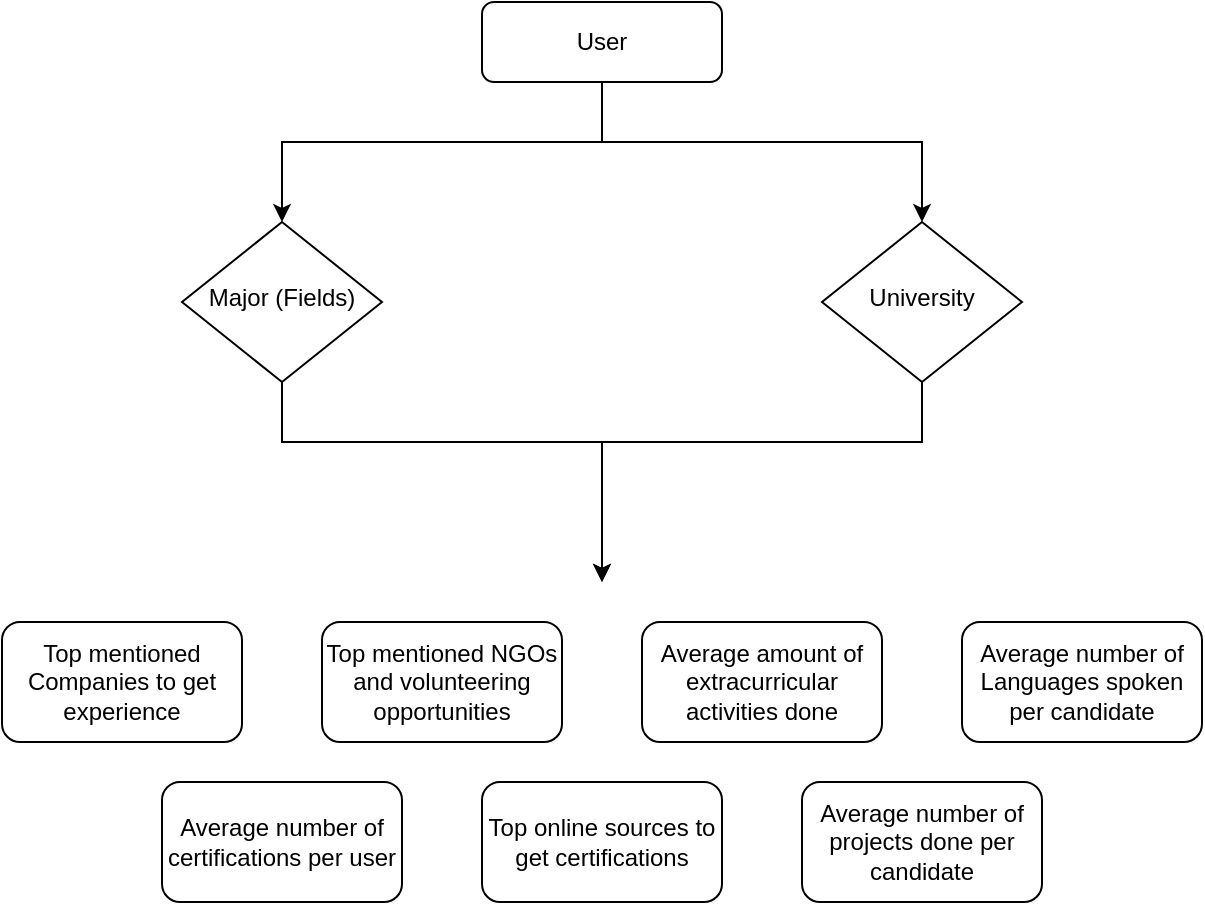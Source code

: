 <mxfile version="14.7.3" type="device"><diagram id="C5RBs43oDa-KdzZeNtuy" name="Page-1"><mxGraphModel dx="1422" dy="804" grid="1" gridSize="10" guides="1" tooltips="1" connect="1" arrows="1" fold="1" page="1" pageScale="1" pageWidth="827" pageHeight="1169" math="0" shadow="0"><root><mxCell id="WIyWlLk6GJQsqaUBKTNV-0"/><mxCell id="WIyWlLk6GJQsqaUBKTNV-1" parent="WIyWlLk6GJQsqaUBKTNV-0"/><mxCell id="oH1TwcRjPNDvt-FPHBeA-5" style="edgeStyle=orthogonalEdgeStyle;rounded=0;orthogonalLoop=1;jettySize=auto;html=1;" edge="1" parent="WIyWlLk6GJQsqaUBKTNV-1" source="WIyWlLk6GJQsqaUBKTNV-3" target="WIyWlLk6GJQsqaUBKTNV-10"><mxGeometry relative="1" as="geometry"><Array as="points"><mxPoint x="400" y="170"/><mxPoint x="560" y="170"/></Array></mxGeometry></mxCell><mxCell id="oH1TwcRjPNDvt-FPHBeA-6" style="edgeStyle=orthogonalEdgeStyle;rounded=0;orthogonalLoop=1;jettySize=auto;html=1;" edge="1" parent="WIyWlLk6GJQsqaUBKTNV-1" source="WIyWlLk6GJQsqaUBKTNV-3" target="WIyWlLk6GJQsqaUBKTNV-6"><mxGeometry relative="1" as="geometry"><Array as="points"><mxPoint x="400" y="170"/><mxPoint x="240" y="170"/></Array></mxGeometry></mxCell><mxCell id="WIyWlLk6GJQsqaUBKTNV-3" value="User" style="rounded=1;whiteSpace=wrap;html=1;fontSize=12;glass=0;strokeWidth=1;shadow=0;" parent="WIyWlLk6GJQsqaUBKTNV-1" vertex="1"><mxGeometry x="340" y="100" width="120" height="40" as="geometry"/></mxCell><mxCell id="oH1TwcRjPNDvt-FPHBeA-8" style="edgeStyle=orthogonalEdgeStyle;rounded=0;orthogonalLoop=1;jettySize=auto;html=1;" edge="1" parent="WIyWlLk6GJQsqaUBKTNV-1" source="WIyWlLk6GJQsqaUBKTNV-6"><mxGeometry relative="1" as="geometry"><mxPoint x="400" y="390" as="targetPoint"/><Array as="points"><mxPoint x="240" y="320"/></Array></mxGeometry></mxCell><mxCell id="WIyWlLk6GJQsqaUBKTNV-6" value="Major (Fields)" style="rhombus;whiteSpace=wrap;html=1;shadow=0;fontFamily=Helvetica;fontSize=12;align=center;strokeWidth=1;spacing=6;spacingTop=-4;" parent="WIyWlLk6GJQsqaUBKTNV-1" vertex="1"><mxGeometry x="190" y="210" width="100" height="80" as="geometry"/></mxCell><mxCell id="WIyWlLk6GJQsqaUBKTNV-7" value="Top mentioned Companies to get experience" style="rounded=1;whiteSpace=wrap;html=1;fontSize=12;glass=0;strokeWidth=1;shadow=0;" parent="WIyWlLk6GJQsqaUBKTNV-1" vertex="1"><mxGeometry x="100" y="410" width="120" height="60" as="geometry"/></mxCell><mxCell id="oH1TwcRjPNDvt-FPHBeA-7" style="edgeStyle=orthogonalEdgeStyle;rounded=0;orthogonalLoop=1;jettySize=auto;html=1;" edge="1" parent="WIyWlLk6GJQsqaUBKTNV-1" source="WIyWlLk6GJQsqaUBKTNV-10"><mxGeometry relative="1" as="geometry"><mxPoint x="400" y="390" as="targetPoint"/><Array as="points"><mxPoint x="560" y="320"/><mxPoint x="400" y="320"/></Array></mxGeometry></mxCell><mxCell id="WIyWlLk6GJQsqaUBKTNV-10" value="University" style="rhombus;whiteSpace=wrap;html=1;shadow=0;fontFamily=Helvetica;fontSize=12;align=center;strokeWidth=1;spacing=6;spacingTop=-4;" parent="WIyWlLk6GJQsqaUBKTNV-1" vertex="1"><mxGeometry x="510" y="210" width="100" height="80" as="geometry"/></mxCell><mxCell id="WIyWlLk6GJQsqaUBKTNV-11" value="Top mentioned NGOs and volunteering opportunities" style="rounded=1;whiteSpace=wrap;html=1;fontSize=12;glass=0;strokeWidth=1;shadow=0;" parent="WIyWlLk6GJQsqaUBKTNV-1" vertex="1"><mxGeometry x="260" y="410" width="120" height="60" as="geometry"/></mxCell><mxCell id="WIyWlLk6GJQsqaUBKTNV-12" value="Average amount of extracurricular activities done" style="rounded=1;whiteSpace=wrap;html=1;fontSize=12;glass=0;strokeWidth=1;shadow=0;" parent="WIyWlLk6GJQsqaUBKTNV-1" vertex="1"><mxGeometry x="420" y="410" width="120" height="60" as="geometry"/></mxCell><mxCell id="oH1TwcRjPNDvt-FPHBeA-1" value="Top online sources to get certifications" style="rounded=1;whiteSpace=wrap;html=1;fontSize=12;glass=0;strokeWidth=1;shadow=0;" vertex="1" parent="WIyWlLk6GJQsqaUBKTNV-1"><mxGeometry x="340" y="490" width="120" height="60" as="geometry"/></mxCell><mxCell id="oH1TwcRjPNDvt-FPHBeA-2" value="Average number of certifications per user" style="rounded=1;whiteSpace=wrap;html=1;fontSize=12;glass=0;strokeWidth=1;shadow=0;" vertex="1" parent="WIyWlLk6GJQsqaUBKTNV-1"><mxGeometry x="180" y="490" width="120" height="60" as="geometry"/></mxCell><mxCell id="oH1TwcRjPNDvt-FPHBeA-3" value="Average number of Languages spoken per candidate" style="rounded=1;whiteSpace=wrap;html=1;fontSize=12;glass=0;strokeWidth=1;shadow=0;" vertex="1" parent="WIyWlLk6GJQsqaUBKTNV-1"><mxGeometry x="580" y="410" width="120" height="60" as="geometry"/></mxCell><mxCell id="oH1TwcRjPNDvt-FPHBeA-4" value="Average number of projects done per candidate" style="rounded=1;whiteSpace=wrap;html=1;fontSize=12;glass=0;strokeWidth=1;shadow=0;" vertex="1" parent="WIyWlLk6GJQsqaUBKTNV-1"><mxGeometry x="500" y="490" width="120" height="60" as="geometry"/></mxCell></root></mxGraphModel></diagram></mxfile>